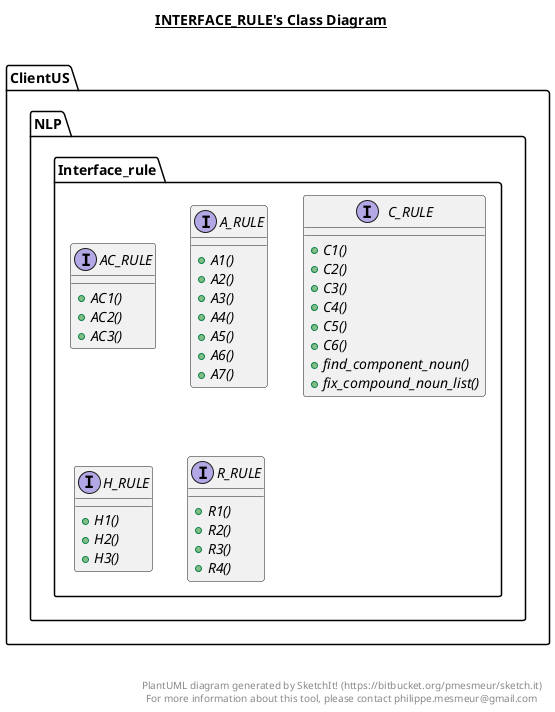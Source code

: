 @startuml

title __INTERFACE_RULE's Class Diagram__\n

  namespace ClientUS {
    namespace NLP {
      namespace Interface_rule {
        interface ClientUS.NLP.Interface_rule.AC_RULE {
            {abstract} + AC1()
            {abstract} + AC2()
            {abstract} + AC3()
        }
      }
    }
  }
  

  namespace ClientUS {
    namespace NLP {
      namespace Interface_rule {
        interface ClientUS.NLP.Interface_rule.A_RULE {
            {abstract} + A1()
            {abstract} + A2()
            {abstract} + A3()
            {abstract} + A4()
            {abstract} + A5()
            {abstract} + A6()
            {abstract} + A7()
        }
      }
    }
  }
  

  namespace ClientUS {
    namespace NLP {
      namespace Interface_rule {
        interface ClientUS.NLP.Interface_rule.C_RULE {
            {abstract} + C1()
            {abstract} + C2()
            {abstract} + C3()
            {abstract} + C4()
            {abstract} + C5()
            {abstract} + C6()
            {abstract} + find_component_noun()
            {abstract} + fix_compound_noun_list()
        }
      }
    }
  }
  

  namespace ClientUS {
    namespace NLP {
      namespace Interface_rule {
        interface ClientUS.NLP.Interface_rule.H_RULE {
            {abstract} + H1()
            {abstract} + H2()
            {abstract} + H3()
        }
      }
    }
  }
  

  namespace ClientUS {
    namespace NLP {
      namespace Interface_rule {
        interface ClientUS.NLP.Interface_rule.R_RULE {
            {abstract} + R1()
            {abstract} + R2()
            {abstract} + R3()
            {abstract} + R4()
        }
      }
    }
  }
  



right footer


PlantUML diagram generated by SketchIt! (https://bitbucket.org/pmesmeur/sketch.it)
For more information about this tool, please contact philippe.mesmeur@gmail.com
endfooter

@enduml
